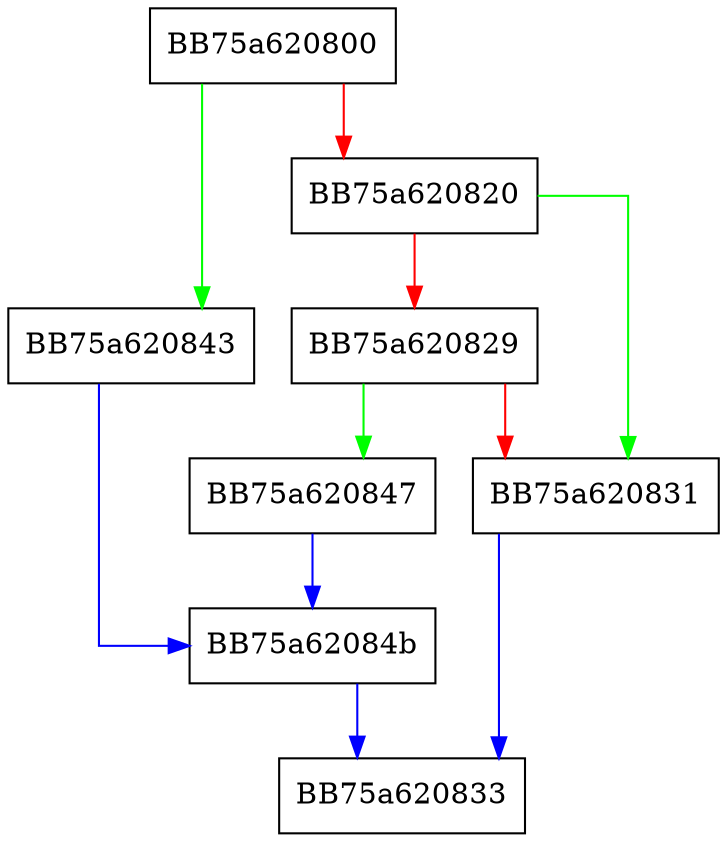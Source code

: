 digraph IsMine {
  node [shape="box"];
  graph [splines=ortho];
  BB75a620800 -> BB75a620843 [color="green"];
  BB75a620800 -> BB75a620820 [color="red"];
  BB75a620820 -> BB75a620831 [color="green"];
  BB75a620820 -> BB75a620829 [color="red"];
  BB75a620829 -> BB75a620847 [color="green"];
  BB75a620829 -> BB75a620831 [color="red"];
  BB75a620831 -> BB75a620833 [color="blue"];
  BB75a620843 -> BB75a62084b [color="blue"];
  BB75a620847 -> BB75a62084b [color="blue"];
  BB75a62084b -> BB75a620833 [color="blue"];
}